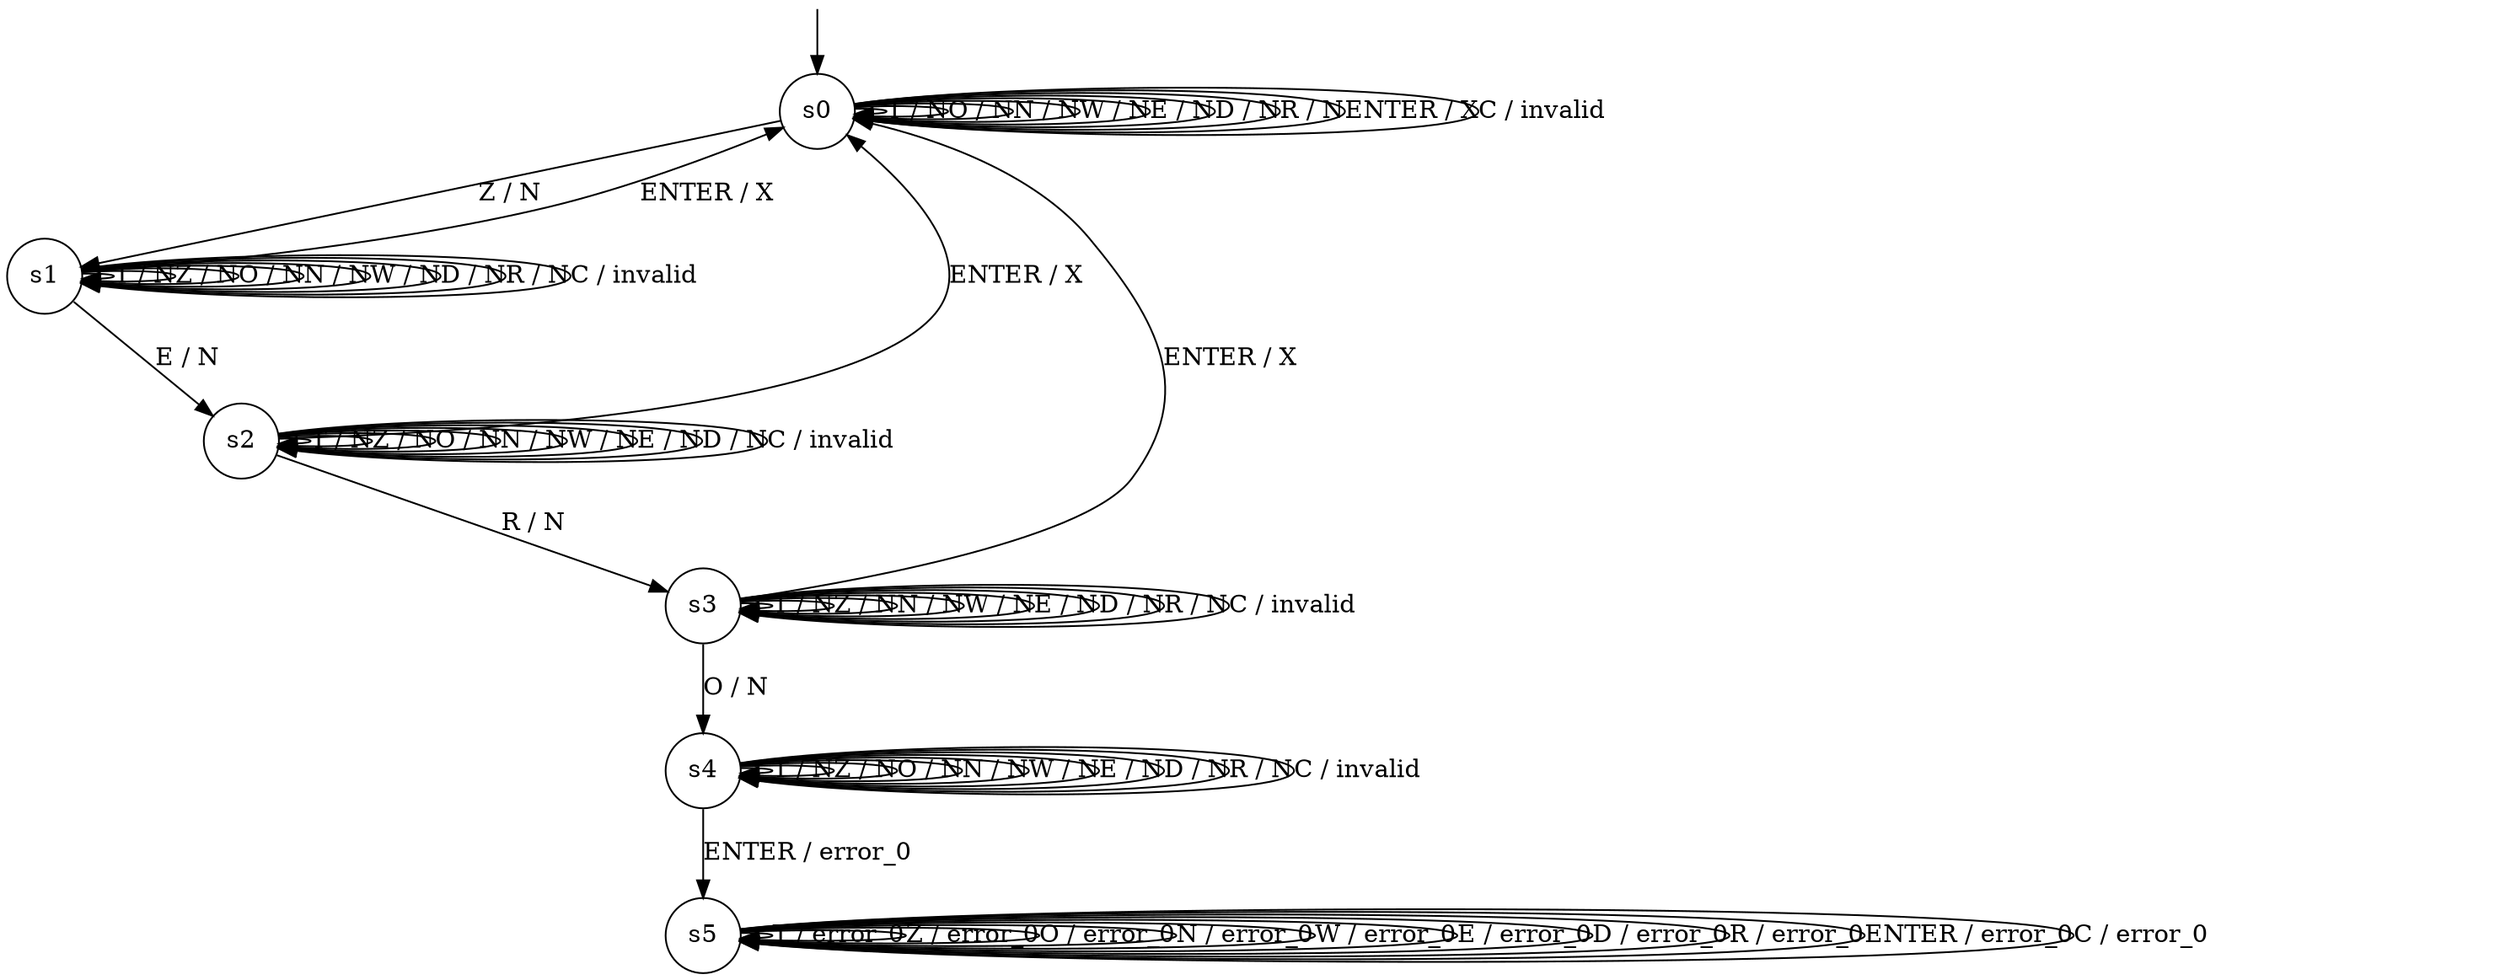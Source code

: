 digraph g {

	s0 [shape="circle" label="s0"];
	s1 [shape="circle" label="s1"];
	s2 [shape="circle" label="s2"];
	s3 [shape="circle" label="s3"];
	s4 [shape="circle" label="s4"];
	s5 [shape="circle" label="s5"];
	s0 -> s0 [label="T / N"];
	s0 -> s1 [label="Z / N"];
	s0 -> s0 [label="O / N"];
	s0 -> s0 [label="N / N"];
	s0 -> s0 [label="W / N"];
	s0 -> s0 [label="E / N"];
	s0 -> s0 [label="D / N"];
	s0 -> s0 [label="R / N"];
	s0 -> s0 [label="ENTER / X"];
	s0 -> s0 [label="C / invalid"];
	s1 -> s1 [label="T / N"];
	s1 -> s1 [label="Z / N"];
	s1 -> s1 [label="O / N"];
	s1 -> s1 [label="N / N"];
	s1 -> s1 [label="W / N"];
	s1 -> s2 [label="E / N"];
	s1 -> s1 [label="D / N"];
	s1 -> s1 [label="R / N"];
	s1 -> s0 [label="ENTER / X"];
	s1 -> s1 [label="C / invalid"];
	s2 -> s2 [label="T / N"];
	s2 -> s2 [label="Z / N"];
	s2 -> s2 [label="O / N"];
	s2 -> s2 [label="N / N"];
	s2 -> s2 [label="W / N"];
	s2 -> s2 [label="E / N"];
	s2 -> s2 [label="D / N"];
	s2 -> s3 [label="R / N"];
	s2 -> s0 [label="ENTER / X"];
	s2 -> s2 [label="C / invalid"];
	s3 -> s3 [label="T / N"];
	s3 -> s3 [label="Z / N"];
	s3 -> s4 [label="O / N"];
	s3 -> s3 [label="N / N"];
	s3 -> s3 [label="W / N"];
	s3 -> s3 [label="E / N"];
	s3 -> s3 [label="D / N"];
	s3 -> s3 [label="R / N"];
	s3 -> s0 [label="ENTER / X"];
	s3 -> s3 [label="C / invalid"];
	s4 -> s4 [label="T / N"];
	s4 -> s4 [label="Z / N"];
	s4 -> s4 [label="O / N"];
	s4 -> s4 [label="N / N"];
	s4 -> s4 [label="W / N"];
	s4 -> s4 [label="E / N"];
	s4 -> s4 [label="D / N"];
	s4 -> s4 [label="R / N"];
	s4 -> s5 [label="ENTER / error_0"];
	s4 -> s4 [label="C / invalid"];
	s5 -> s5 [label="T / error_0"];
	s5 -> s5 [label="Z / error_0"];
	s5 -> s5 [label="O / error_0"];
	s5 -> s5 [label="N / error_0"];
	s5 -> s5 [label="W / error_0"];
	s5 -> s5 [label="E / error_0"];
	s5 -> s5 [label="D / error_0"];
	s5 -> s5 [label="R / error_0"];
	s5 -> s5 [label="ENTER / error_0"];
	s5 -> s5 [label="C / error_0"];

__start0 [label="" shape="none" width="0" height="0"];
__start0 -> s0;

}
